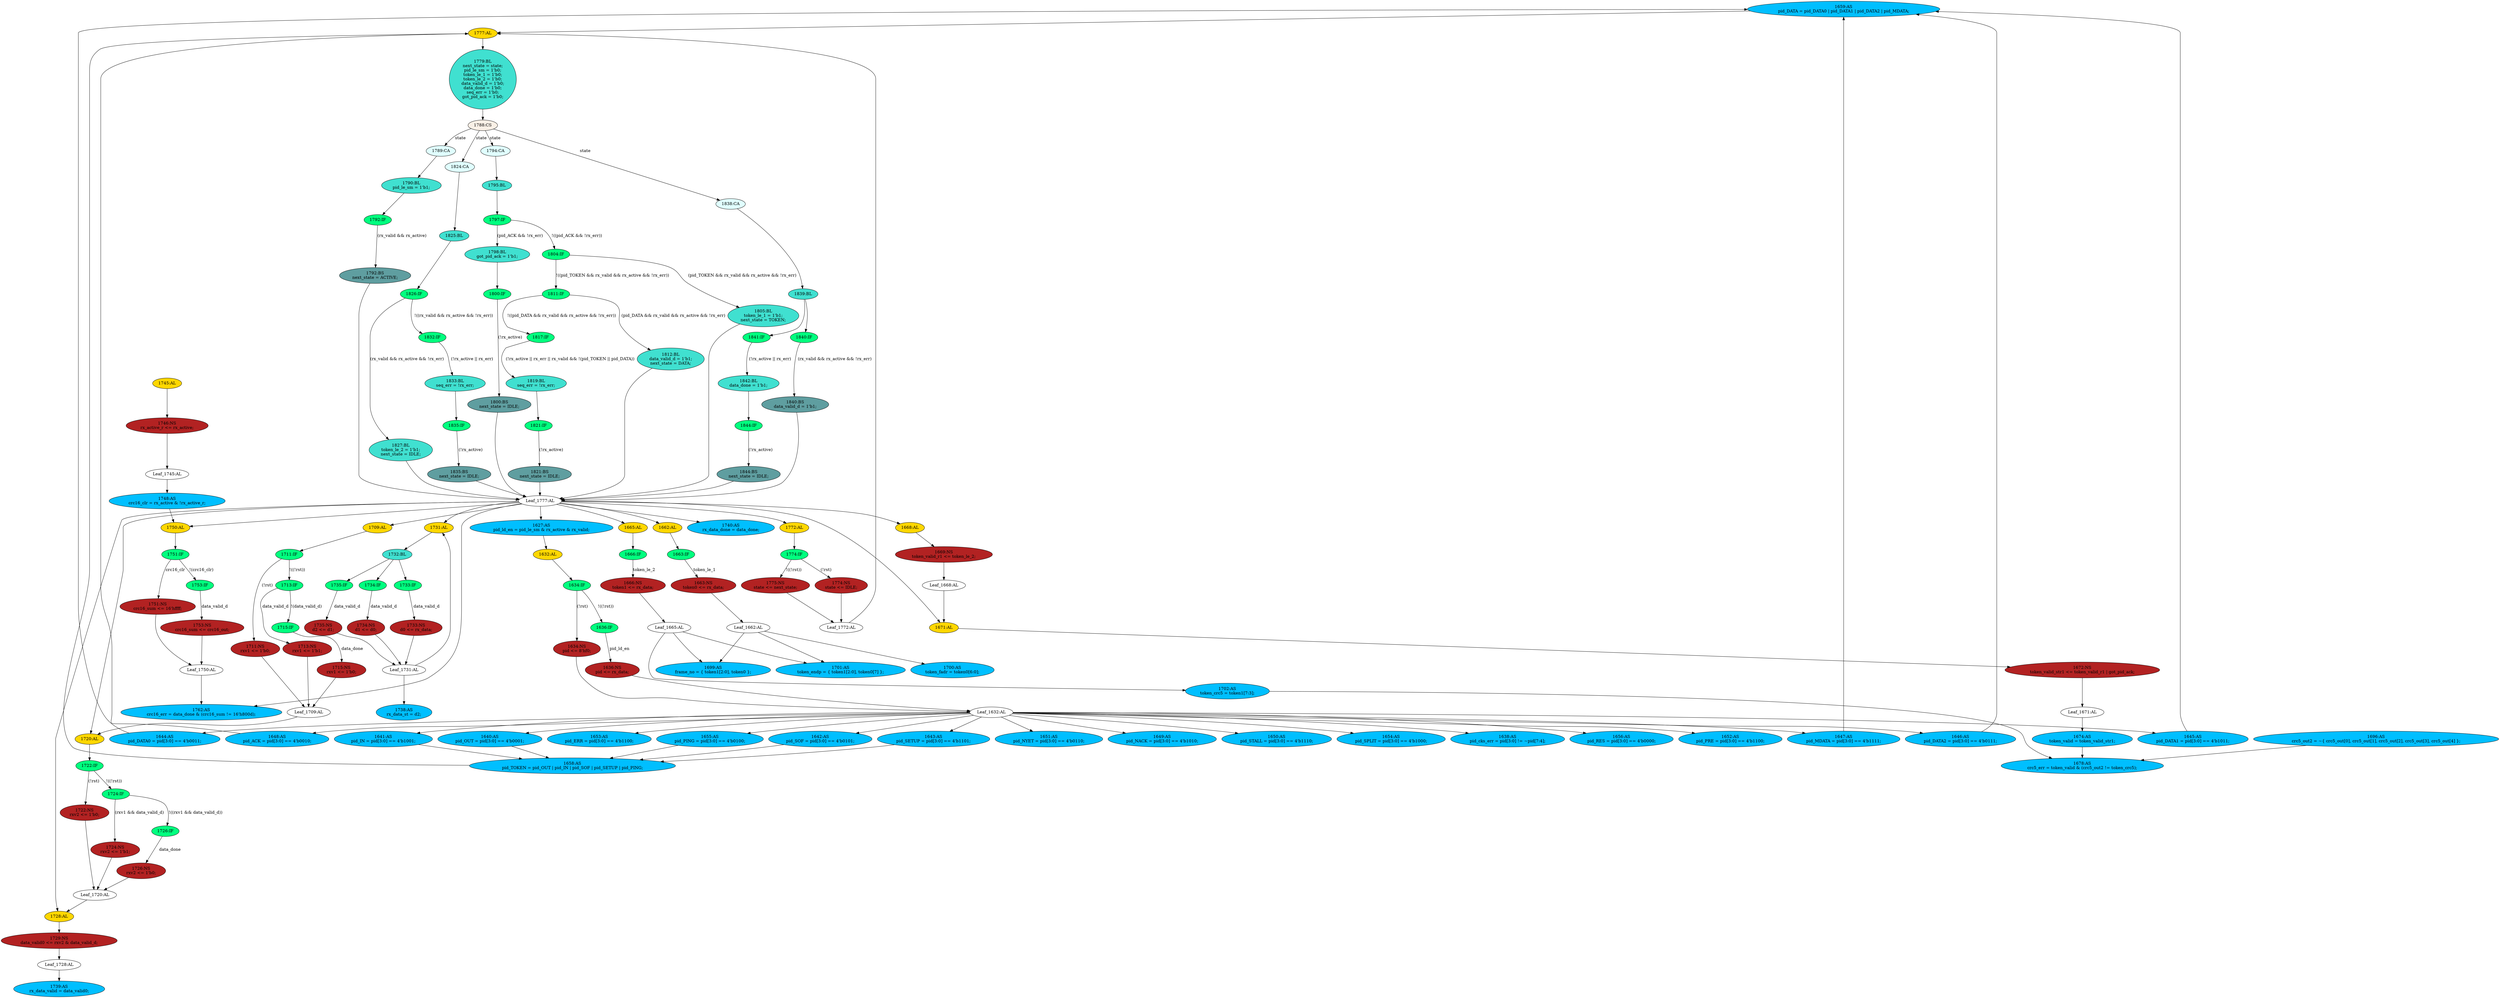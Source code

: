 strict digraph "compose( ,  )" {
	node [label="\N"];
	"1659:AS"	 [ast="<pyverilog.vparser.ast.Assign object at 0x7f1394cdf7d0>",
		def_var="['pid_DATA']",
		fillcolor=deepskyblue,
		label="1659:AS
pid_DATA = pid_DATA0 | pid_DATA1 | pid_DATA2 | pid_MDATA;",
		statements="[]",
		style=filled,
		typ=Assign,
		use_var="['pid_DATA0', 'pid_DATA1', 'pid_DATA2', 'pid_MDATA']"];
	"1777:AL"	 [ast="<pyverilog.vparser.ast.Always object at 0x7f1394a48e50>",
		clk_sens=False,
		fillcolor=gold,
		label="1777:AL",
		sens="['state', 'rx_valid', 'rx_active', 'rx_err', 'pid_ACK', 'pid_TOKEN', 'pid_DATA']",
		statements="[]",
		style=filled,
		typ=Always,
		use_var="['rx_err', 'rx_valid', 'state', 'rx_active', 'pid_TOKEN', 'pid_DATA', 'pid_ACK']"];
	"1659:AS" -> "1777:AL";
	"1751:NS"	 [ast="<pyverilog.vparser.ast.NonblockingSubstitution object at 0x7f1394a2c850>",
		fillcolor=firebrick,
		label="1751:NS
crc16_sum <= 16'hffff;",
		statements="[<pyverilog.vparser.ast.NonblockingSubstitution object at 0x7f1394a2c850>]",
		style=filled,
		typ=NonblockingSubstitution];
	"Leaf_1750:AL"	 [def_var="['crc16_sum']",
		label="Leaf_1750:AL"];
	"1751:NS" -> "Leaf_1750:AL"	 [cond="[]",
		lineno=None];
	"1665:AL"	 [ast="<pyverilog.vparser.ast.Always object at 0x7f1394cdfd50>",
		clk_sens=True,
		fillcolor=gold,
		label="1665:AL",
		sens="['clk']",
		statements="[]",
		style=filled,
		typ=Always,
		use_var="['token_le_2', 'rx_data']"];
	"1666:IF"	 [ast="<pyverilog.vparser.ast.IfStatement object at 0x7f1394cdfc90>",
		fillcolor=springgreen,
		label="1666:IF",
		statements="[]",
		style=filled,
		typ=IfStatement];
	"1665:AL" -> "1666:IF"	 [cond="[]",
		lineno=None];
	"Leaf_1731:AL"	 [def_var="['d2', 'd0', 'd1']",
		label="Leaf_1731:AL"];
	"1731:AL"	 [ast="<pyverilog.vparser.ast.Always object at 0x7f1394a47650>",
		clk_sens=True,
		fillcolor=gold,
		label="1731:AL",
		sens="['clk']",
		statements="[]",
		style=filled,
		typ=Always,
		use_var="['data_valid_d', 'rx_data', 'd0', 'd1']"];
	"Leaf_1731:AL" -> "1731:AL";
	"1738:AS"	 [ast="<pyverilog.vparser.ast.Assign object at 0x7f1394a47d90>",
		def_var="['rx_data_st']",
		fillcolor=deepskyblue,
		label="1738:AS
rx_data_st = d2;",
		statements="[]",
		style=filled,
		typ=Assign,
		use_var="['d2']"];
	"Leaf_1731:AL" -> "1738:AS";
	"1842:BL"	 [ast="<pyverilog.vparser.ast.Block object at 0x7f1394a3b810>",
		fillcolor=turquoise,
		label="1842:BL
data_done = 1'b1;",
		statements="[<pyverilog.vparser.ast.BlockingSubstitution object at 0x7f1394a3b790>]",
		style=filled,
		typ=Block];
	"1844:IF"	 [ast="<pyverilog.vparser.ast.IfStatement object at 0x7f1394a3b950>",
		fillcolor=springgreen,
		label="1844:IF",
		statements="[]",
		style=filled,
		typ=IfStatement];
	"1842:BL" -> "1844:IF"	 [cond="[]",
		lineno=None];
	"1715:IF"	 [ast="<pyverilog.vparser.ast.IfStatement object at 0x7f1394a40a50>",
		fillcolor=springgreen,
		label="1715:IF",
		statements="[]",
		style=filled,
		typ=IfStatement];
	"1715:NS"	 [ast="<pyverilog.vparser.ast.NonblockingSubstitution object at 0x7f1394a40b50>",
		fillcolor=firebrick,
		label="1715:NS
rxv1 <= 1'b0;",
		statements="[<pyverilog.vparser.ast.NonblockingSubstitution object at 0x7f1394a40b50>]",
		style=filled,
		typ=NonblockingSubstitution];
	"1715:IF" -> "1715:NS"	 [cond="['data_done']",
		label=data_done,
		lineno=1715];
	"1821:BS"	 [ast="<pyverilog.vparser.ast.BlockingSubstitution object at 0x7f1394a4f850>",
		fillcolor=cadetblue,
		label="1821:BS
next_state = IDLE;",
		statements="[<pyverilog.vparser.ast.BlockingSubstitution object at 0x7f1394a4f850>]",
		style=filled,
		typ=BlockingSubstitution];
	"Leaf_1777:AL"	 [def_var="['got_pid_ack', 'data_done', 'seq_err', 'data_valid_d', 'token_le_1', 'token_le_2', 'pid_le_sm', 'next_state']",
		label="Leaf_1777:AL"];
	"1821:BS" -> "Leaf_1777:AL"	 [cond="[]",
		lineno=None];
	"1762:AS"	 [ast="<pyverilog.vparser.ast.Assign object at 0x7f1394a48510>",
		def_var="['crc16_err']",
		fillcolor=deepskyblue,
		label="1762:AS
crc16_err = data_done & (crc16_sum != 16'h800d);",
		statements="[]",
		style=filled,
		typ=Assign,
		use_var="['data_done', 'crc16_sum']"];
	"Leaf_1750:AL" -> "1762:AS";
	"1709:AL"	 [ast="<pyverilog.vparser.ast.Always object at 0x7f1394a40450>",
		clk_sens=True,
		fillcolor=gold,
		label="1709:AL",
		sens="['clk']",
		statements="[]",
		style=filled,
		typ=Always,
		use_var="['rst', 'data_done', 'data_valid_d']"];
	"1711:IF"	 [ast="<pyverilog.vparser.ast.IfStatement object at 0x7f1394a40650>",
		fillcolor=springgreen,
		label="1711:IF",
		statements="[]",
		style=filled,
		typ=IfStatement];
	"1709:AL" -> "1711:IF"	 [cond="[]",
		lineno=None];
	"1713:NS"	 [ast="<pyverilog.vparser.ast.NonblockingSubstitution object at 0x7f1394a408d0>",
		fillcolor=firebrick,
		label="1713:NS
rxv1 <= 1'b1;",
		statements="[<pyverilog.vparser.ast.NonblockingSubstitution object at 0x7f1394a408d0>]",
		style=filled,
		typ=NonblockingSubstitution];
	"Leaf_1709:AL"	 [def_var="['rxv1']",
		label="Leaf_1709:AL"];
	"1713:NS" -> "Leaf_1709:AL"	 [cond="[]",
		lineno=None];
	"1798:BL"	 [ast="<pyverilog.vparser.ast.Block object at 0x7f1394a26290>",
		fillcolor=turquoise,
		label="1798:BL
got_pid_ack = 1'b1;",
		statements="[<pyverilog.vparser.ast.BlockingSubstitution object at 0x7f1394a26210>]",
		style=filled,
		typ=Block];
	"1800:IF"	 [ast="<pyverilog.vparser.ast.IfStatement object at 0x7f1394a263d0>",
		fillcolor=springgreen,
		label="1800:IF",
		statements="[]",
		style=filled,
		typ=IfStatement];
	"1798:BL" -> "1800:IF"	 [cond="[]",
		lineno=None];
	"1678:AS"	 [ast="<pyverilog.vparser.ast.Assign object at 0x7f1394cdb8d0>",
		def_var="['crc5_err']",
		fillcolor=deepskyblue,
		label="1678:AS
crc5_err = token_valid & (crc5_out2 != token_crc5);",
		statements="[]",
		style=filled,
		typ=Assign,
		use_var="['token_valid', 'crc5_out2', 'token_crc5']"];
	"Leaf_1665:AL"	 [def_var="['token1']",
		label="Leaf_1665:AL"];
	"1701:AS"	 [ast="<pyverilog.vparser.ast.Assign object at 0x7f1394a40090>",
		def_var="['token_endp']",
		fillcolor=deepskyblue,
		label="1701:AS
token_endp = { token1[2:0], token0[7] };",
		statements="[]",
		style=filled,
		typ=Assign,
		use_var="['token1', 'token0']"];
	"Leaf_1665:AL" -> "1701:AS";
	"1699:AS"	 [ast="<pyverilog.vparser.ast.Assign object at 0x7f1394a34b50>",
		def_var="['frame_no']",
		fillcolor=deepskyblue,
		label="1699:AS
frame_no = { token1[2:0], token0 };",
		statements="[]",
		style=filled,
		typ=Assign,
		use_var="['token1', 'token0']"];
	"Leaf_1665:AL" -> "1699:AS";
	"1702:AS"	 [ast="<pyverilog.vparser.ast.Assign object at 0x7f1394a40290>",
		def_var="['token_crc5']",
		fillcolor=deepskyblue,
		label="1702:AS
token_crc5 = token1[7:3];",
		statements="[]",
		style=filled,
		typ=Assign,
		use_var="['token1']"];
	"Leaf_1665:AL" -> "1702:AS";
	"1817:IF"	 [ast="<pyverilog.vparser.ast.IfStatement object at 0x7f1394a4f310>",
		fillcolor=springgreen,
		label="1817:IF",
		statements="[]",
		style=filled,
		typ=IfStatement];
	"1819:BL"	 [ast="<pyverilog.vparser.ast.Block object at 0x7f1394a4f650>",
		fillcolor=turquoise,
		label="1819:BL
seq_err = !rx_err;",
		statements="[<pyverilog.vparser.ast.BlockingSubstitution object at 0x7f1394a4f5d0>]",
		style=filled,
		typ=Block];
	"1817:IF" -> "1819:BL"	 [cond="['rx_active', 'rx_err', 'rx_valid', 'pid_TOKEN', 'pid_DATA']",
		label="(!rx_active || rx_err || rx_valid && !(pid_TOKEN || pid_DATA))",
		lineno=1817];
	"1644:AS"	 [ast="<pyverilog.vparser.ast.Assign object at 0x7f1394ccd450>",
		def_var="['pid_DATA0']",
		fillcolor=deepskyblue,
		label="1644:AS
pid_DATA0 = pid[3:0] == 4'b0011;",
		statements="[]",
		style=filled,
		typ=Assign,
		use_var="['pid']"];
	"1644:AS" -> "1659:AS";
	"1775:NS"	 [ast="<pyverilog.vparser.ast.NonblockingSubstitution object at 0x7f1394a489d0>",
		fillcolor=firebrick,
		label="1775:NS
state <= next_state;",
		statements="[<pyverilog.vparser.ast.NonblockingSubstitution object at 0x7f1394a489d0>]",
		style=filled,
		typ=NonblockingSubstitution];
	"Leaf_1772:AL"	 [def_var="['state']",
		label="Leaf_1772:AL"];
	"1775:NS" -> "Leaf_1772:AL"	 [cond="[]",
		lineno=None];
	"1751:IF"	 [ast="<pyverilog.vparser.ast.IfStatement object at 0x7f1394a2c890>",
		fillcolor=springgreen,
		label="1751:IF",
		statements="[]",
		style=filled,
		typ=IfStatement];
	"1751:IF" -> "1751:NS"	 [cond="['crc16_clr']",
		label=crc16_clr,
		lineno=1751];
	"1753:IF"	 [ast="<pyverilog.vparser.ast.IfStatement object at 0x7f1394a2ca10>",
		fillcolor=springgreen,
		label="1753:IF",
		statements="[]",
		style=filled,
		typ=IfStatement];
	"1751:IF" -> "1753:IF"	 [cond="['crc16_clr']",
		label="!(crc16_clr)",
		lineno=1751];
	"1788:CS"	 [ast="<pyverilog.vparser.ast.CaseStatement object at 0x7f1394a26350>",
		fillcolor=linen,
		label="1788:CS",
		statements="[]",
		style=filled,
		typ=CaseStatement];
	"1789:CA"	 [ast="<pyverilog.vparser.ast.Case object at 0x7f1394a289d0>",
		fillcolor=lightcyan,
		label="1789:CA",
		statements="[]",
		style=filled,
		typ=Case];
	"1788:CS" -> "1789:CA"	 [cond="['state']",
		label=state,
		lineno=1788];
	"1824:CA"	 [ast="<pyverilog.vparser.ast.Case object at 0x7f1394a26250>",
		fillcolor=lightcyan,
		label="1824:CA",
		statements="[]",
		style=filled,
		typ=Case];
	"1788:CS" -> "1824:CA"	 [cond="['state']",
		label=state,
		lineno=1788];
	"1838:CA"	 [ast="<pyverilog.vparser.ast.Case object at 0x7f1394a4fb90>",
		fillcolor=lightcyan,
		label="1838:CA",
		statements="[]",
		style=filled,
		typ=Case];
	"1788:CS" -> "1838:CA"	 [cond="['state']",
		label=state,
		lineno=1788];
	"1794:CA"	 [ast="<pyverilog.vparser.ast.Case object at 0x7f1394a28e50>",
		fillcolor=lightcyan,
		label="1794:CA",
		statements="[]",
		style=filled,
		typ=Case];
	"1788:CS" -> "1794:CA"	 [cond="['state']",
		label=state,
		lineno=1788];
	"1745:AL"	 [ast="<pyverilog.vparser.ast.Always object at 0x7f1394a2c090>",
		clk_sens=True,
		fillcolor=gold,
		label="1745:AL",
		sens="['clk']",
		statements="[]",
		style=filled,
		typ=Always,
		use_var="['rx_active']"];
	"1746:NS"	 [ast="<pyverilog.vparser.ast.NonblockingSubstitution object at 0x7f1394a2c2d0>",
		fillcolor=firebrick,
		label="1746:NS
rx_active_r <= rx_active;",
		statements="[<pyverilog.vparser.ast.NonblockingSubstitution object at 0x7f1394a2c2d0>]",
		style=filled,
		typ=NonblockingSubstitution];
	"1745:AL" -> "1746:NS"	 [cond="[]",
		lineno=None];
	"1833:BL"	 [ast="<pyverilog.vparser.ast.Block object at 0x7f1394a4ff50>",
		fillcolor=turquoise,
		label="1833:BL
seq_err = !rx_err;",
		statements="[<pyverilog.vparser.ast.BlockingSubstitution object at 0x7f1394a4fed0>]",
		style=filled,
		typ=Block];
	"1835:IF"	 [ast="<pyverilog.vparser.ast.IfStatement object at 0x7f1394a3b090>",
		fillcolor=springgreen,
		label="1835:IF",
		statements="[]",
		style=filled,
		typ=IfStatement];
	"1833:BL" -> "1835:IF"	 [cond="[]",
		lineno=None];
	"1840:IF"	 [ast="<pyverilog.vparser.ast.IfStatement object at 0x7f1394a3b390>",
		fillcolor=springgreen,
		label="1840:IF",
		statements="[]",
		style=filled,
		typ=IfStatement];
	"1840:BS"	 [ast="<pyverilog.vparser.ast.BlockingSubstitution object at 0x7f1394a3b490>",
		fillcolor=cadetblue,
		label="1840:BS
data_valid_d = 1'b1;",
		statements="[<pyverilog.vparser.ast.BlockingSubstitution object at 0x7f1394a3b490>]",
		style=filled,
		typ=BlockingSubstitution];
	"1840:IF" -> "1840:BS"	 [cond="['rx_valid', 'rx_active', 'rx_err']",
		label="(rx_valid && rx_active && !rx_err)",
		lineno=1840];
	"1779:BL"	 [ast="<pyverilog.vparser.ast.Block object at 0x7f1394a28890>",
		fillcolor=turquoise,
		label="1779:BL
next_state = state;
pid_le_sm = 1'b0;
token_le_1 = 1'b0;
token_le_2 = 1'b0;
data_valid_d = 1'b0;
data_done = 1'b0;
seq_err = \
1'b0;
got_pid_ack = 1'b0;",
		statements="[<pyverilog.vparser.ast.BlockingSubstitution object at 0x7f1394a48ed0>, <pyverilog.vparser.ast.BlockingSubstitution object at 0x7f1394a28050>, <\
pyverilog.vparser.ast.BlockingSubstitution object at 0x7f1394a28190>, <pyverilog.vparser.ast.BlockingSubstitution object at 0x7f1394a282d0>, <\
pyverilog.vparser.ast.BlockingSubstitution object at 0x7f1394a28450>, <pyverilog.vparser.ast.BlockingSubstitution object at 0x7f1394a28590>, <\
pyverilog.vparser.ast.BlockingSubstitution object at 0x7f1394a286d0>, <pyverilog.vparser.ast.BlockingSubstitution object at 0x7f1394a28810>]",
		style=filled,
		typ=Block];
	"1779:BL" -> "1788:CS"	 [cond="[]",
		lineno=None];
	"1669:NS"	 [ast="<pyverilog.vparser.ast.NonblockingSubstitution object at 0x7f1394cdb150>",
		fillcolor=firebrick,
		label="1669:NS
token_valid_r1 <= token_le_2;",
		statements="[<pyverilog.vparser.ast.NonblockingSubstitution object at 0x7f1394cdb150>]",
		style=filled,
		typ=NonblockingSubstitution];
	"Leaf_1668:AL"	 [def_var="['token_valid_r1']",
		label="Leaf_1668:AL"];
	"1669:NS" -> "Leaf_1668:AL"	 [cond="[]",
		lineno=None];
	"1797:IF"	 [ast="<pyverilog.vparser.ast.IfStatement object at 0x7f1394a26490>",
		fillcolor=springgreen,
		label="1797:IF",
		statements="[]",
		style=filled,
		typ=IfStatement];
	"1797:IF" -> "1798:BL"	 [cond="['pid_ACK', 'rx_err']",
		label="(pid_ACK && !rx_err)",
		lineno=1797];
	"1804:IF"	 [ast="<pyverilog.vparser.ast.IfStatement object at 0x7f1394a26ad0>",
		fillcolor=springgreen,
		label="1804:IF",
		statements="[]",
		style=filled,
		typ=IfStatement];
	"1797:IF" -> "1804:IF"	 [cond="['pid_ACK', 'rx_err']",
		label="!((pid_ACK && !rx_err))",
		lineno=1797];
	"1825:BL"	 [ast="<pyverilog.vparser.ast.Block object at 0x7f1394a26750>",
		fillcolor=turquoise,
		label="1825:BL",
		statements="[]",
		style=filled,
		typ=Block];
	"1826:IF"	 [ast="<pyverilog.vparser.ast.IfStatement object at 0x7f1394a4fad0>",
		fillcolor=springgreen,
		label="1826:IF",
		statements="[]",
		style=filled,
		typ=IfStatement];
	"1825:BL" -> "1826:IF"	 [cond="[]",
		lineno=None];
	"1634:IF"	 [ast="<pyverilog.vparser.ast.IfStatement object at 0x7f1394cc52d0>",
		fillcolor=springgreen,
		label="1634:IF",
		statements="[]",
		style=filled,
		typ=IfStatement];
	"1634:NS"	 [ast="<pyverilog.vparser.ast.NonblockingSubstitution object at 0x7f1394cc5290>",
		fillcolor=firebrick,
		label="1634:NS
pid <= 8'hf0;",
		statements="[<pyverilog.vparser.ast.NonblockingSubstitution object at 0x7f1394cc5290>]",
		style=filled,
		typ=NonblockingSubstitution];
	"1634:IF" -> "1634:NS"	 [cond="['rst']",
		label="(!rst)",
		lineno=1634];
	"1636:IF"	 [ast="<pyverilog.vparser.ast.IfStatement object at 0x7f1394cc5410>",
		fillcolor=springgreen,
		label="1636:IF",
		statements="[]",
		style=filled,
		typ=IfStatement];
	"1634:IF" -> "1636:IF"	 [cond="['rst']",
		label="!((!rst))",
		lineno=1634];
	"1674:AS"	 [ast="<pyverilog.vparser.ast.Assign object at 0x7f1394cdb690>",
		def_var="['token_valid']",
		fillcolor=deepskyblue,
		label="1674:AS
token_valid = token_valid_str1;",
		statements="[]",
		style=filled,
		typ=Assign,
		use_var="['token_valid_str1']"];
	"1674:AS" -> "1678:AS";
	"Leaf_1728:AL"	 [def_var="['data_valid0']",
		label="Leaf_1728:AL"];
	"1739:AS"	 [ast="<pyverilog.vparser.ast.Assign object at 0x7f1394a47f10>",
		def_var="['rx_data_valid']",
		fillcolor=deepskyblue,
		label="1739:AS
rx_data_valid = data_valid0;",
		statements="[]",
		style=filled,
		typ=Assign,
		use_var="['data_valid0']"];
	"Leaf_1728:AL" -> "1739:AS";
	"1734:IF"	 [ast="<pyverilog.vparser.ast.IfStatement object at 0x7f1394a47990>",
		fillcolor=springgreen,
		label="1734:IF",
		statements="[]",
		style=filled,
		typ=IfStatement];
	"1734:NS"	 [ast="<pyverilog.vparser.ast.NonblockingSubstitution object at 0x7f1394a47a90>",
		fillcolor=firebrick,
		label="1734:NS
d1 <= d0;",
		statements="[<pyverilog.vparser.ast.NonblockingSubstitution object at 0x7f1394a47a90>]",
		style=filled,
		typ=NonblockingSubstitution];
	"1734:IF" -> "1734:NS"	 [cond="['data_valid_d']",
		label=data_valid_d,
		lineno=1734];
	"1832:IF"	 [ast="<pyverilog.vparser.ast.IfStatement object at 0x7f1394a4fd50>",
		fillcolor=springgreen,
		label="1832:IF",
		statements="[]",
		style=filled,
		typ=IfStatement];
	"1832:IF" -> "1833:BL"	 [cond="['rx_active', 'rx_err']",
		label="(!rx_active || rx_err)",
		lineno=1832];
	"1654:AS"	 [ast="<pyverilog.vparser.ast.Assign object at 0x7f1394ccad90>",
		def_var="['pid_SPLIT']",
		fillcolor=deepskyblue,
		label="1654:AS
pid_SPLIT = pid[3:0] == 4'b1000;",
		statements="[]",
		style=filled,
		typ=Assign,
		use_var="['pid']"];
	"1720:AL"	 [ast="<pyverilog.vparser.ast.Always object at 0x7f1394a409d0>",
		clk_sens=True,
		fillcolor=gold,
		label="1720:AL",
		sens="['clk']",
		statements="[]",
		style=filled,
		typ=Always,
		use_var="['rst', 'rxv1', 'data_valid_d', 'data_done']"];
	"1722:IF"	 [ast="<pyverilog.vparser.ast.IfStatement object at 0x7f1394a40d50>",
		fillcolor=springgreen,
		label="1722:IF",
		statements="[]",
		style=filled,
		typ=IfStatement];
	"1720:AL" -> "1722:IF"	 [cond="[]",
		lineno=None];
	"1666:NS"	 [ast="<pyverilog.vparser.ast.NonblockingSubstitution object at 0x7f1394cdfed0>",
		fillcolor=firebrick,
		label="1666:NS
token1 <= rx_data;",
		statements="[<pyverilog.vparser.ast.NonblockingSubstitution object at 0x7f1394cdfed0>]",
		style=filled,
		typ=NonblockingSubstitution];
	"1666:NS" -> "Leaf_1665:AL"	 [cond="[]",
		lineno=None];
	"1668:AL"	 [ast="<pyverilog.vparser.ast.Always object at 0x7f1394cdfe10>",
		clk_sens=True,
		fillcolor=gold,
		label="1668:AL",
		sens="['clk']",
		statements="[]",
		style=filled,
		typ=Always,
		use_var="['token_le_2']"];
	"1668:AL" -> "1669:NS"	 [cond="[]",
		lineno=None];
	"1655:AS"	 [ast="<pyverilog.vparser.ast.Assign object at 0x7f1394cdf050>",
		def_var="['pid_PING']",
		fillcolor=deepskyblue,
		label="1655:AS
pid_PING = pid[3:0] == 4'b0100;",
		statements="[]",
		style=filled,
		typ=Assign,
		use_var="['pid']"];
	"1658:AS"	 [ast="<pyverilog.vparser.ast.Assign object at 0x7f1394cdf490>",
		def_var="['pid_TOKEN']",
		fillcolor=deepskyblue,
		label="1658:AS
pid_TOKEN = pid_OUT | pid_IN | pid_SOF | pid_SETUP | pid_PING;",
		statements="[]",
		style=filled,
		typ=Assign,
		use_var="['pid_OUT', 'pid_IN', 'pid_SOF', 'pid_SETUP', 'pid_PING']"];
	"1655:AS" -> "1658:AS";
	"1844:BS"	 [ast="<pyverilog.vparser.ast.BlockingSubstitution object at 0x7f1394a3ba50>",
		fillcolor=cadetblue,
		label="1844:BS
next_state = IDLE;",
		statements="[<pyverilog.vparser.ast.BlockingSubstitution object at 0x7f1394a3ba50>]",
		style=filled,
		typ=BlockingSubstitution];
	"1844:IF" -> "1844:BS"	 [cond="['rx_active']",
		label="(!rx_active)",
		lineno=1844];
	"Leaf_1632:AL"	 [def_var="['pid']",
		label="Leaf_1632:AL"];
	"1634:NS" -> "Leaf_1632:AL"	 [cond="[]",
		lineno=None];
	"1827:BL"	 [ast="<pyverilog.vparser.ast.Block object at 0x7f1394a4f9d0>",
		fillcolor=turquoise,
		label="1827:BL
token_le_2 = 1'b1;
next_state = IDLE;",
		statements="[<pyverilog.vparser.ast.BlockingSubstitution object at 0x7f1394a4f990>, <pyverilog.vparser.ast.BlockingSubstitution object at 0x7f1394a4fb10>]",
		style=filled,
		typ=Block];
	"1827:BL" -> "Leaf_1777:AL"	 [cond="[]",
		lineno=None];
	"1711:NS"	 [ast="<pyverilog.vparser.ast.NonblockingSubstitution object at 0x7f1394a40610>",
		fillcolor=firebrick,
		label="1711:NS
rxv1 <= 1'b0;",
		statements="[<pyverilog.vparser.ast.NonblockingSubstitution object at 0x7f1394a40610>]",
		style=filled,
		typ=NonblockingSubstitution];
	"1711:NS" -> "Leaf_1709:AL"	 [cond="[]",
		lineno=None];
	"1722:NS"	 [ast="<pyverilog.vparser.ast.NonblockingSubstitution object at 0x7f1394a40d10>",
		fillcolor=firebrick,
		label="1722:NS
rxv2 <= 1'b0;",
		statements="[<pyverilog.vparser.ast.NonblockingSubstitution object at 0x7f1394a40d10>]",
		style=filled,
		typ=NonblockingSubstitution];
	"Leaf_1720:AL"	 [def_var="['rxv2']",
		label="Leaf_1720:AL"];
	"1722:NS" -> "Leaf_1720:AL"	 [cond="[]",
		lineno=None];
	"1724:NS"	 [ast="<pyverilog.vparser.ast.NonblockingSubstitution object at 0x7f1394a47090>",
		fillcolor=firebrick,
		label="1724:NS
rxv2 <= 1'b1;",
		statements="[<pyverilog.vparser.ast.NonblockingSubstitution object at 0x7f1394a47090>]",
		style=filled,
		typ=NonblockingSubstitution];
	"1724:NS" -> "Leaf_1720:AL"	 [cond="[]",
		lineno=None];
	"1726:IF"	 [ast="<pyverilog.vparser.ast.IfStatement object at 0x7f1394a47210>",
		fillcolor=springgreen,
		label="1726:IF",
		statements="[]",
		style=filled,
		typ=IfStatement];
	"1726:NS"	 [ast="<pyverilog.vparser.ast.NonblockingSubstitution object at 0x7f1394a47310>",
		fillcolor=firebrick,
		label="1726:NS
rxv2 <= 1'b0;",
		statements="[<pyverilog.vparser.ast.NonblockingSubstitution object at 0x7f1394a47310>]",
		style=filled,
		typ=NonblockingSubstitution];
	"1726:IF" -> "1726:NS"	 [cond="['data_done']",
		label=data_done,
		lineno=1726];
	"1648:AS"	 [ast="<pyverilog.vparser.ast.Assign object at 0x7f1394ccde50>",
		def_var="['pid_ACK']",
		fillcolor=deepskyblue,
		label="1648:AS
pid_ACK = pid[3:0] == 4'b0010;",
		statements="[]",
		style=filled,
		typ=Assign,
		use_var="['pid']"];
	"1648:AS" -> "1777:AL";
	"Leaf_1671:AL"	 [def_var="['token_valid_str1']",
		label="Leaf_1671:AL"];
	"Leaf_1671:AL" -> "1674:AS";
	"1645:AS"	 [ast="<pyverilog.vparser.ast.Assign object at 0x7f1394ccd6d0>",
		def_var="['pid_DATA1']",
		fillcolor=deepskyblue,
		label="1645:AS
pid_DATA1 = pid[3:0] == 4'b1011;",
		statements="[]",
		style=filled,
		typ=Assign,
		use_var="['pid']"];
	"1645:AS" -> "1659:AS";
	"1805:BL"	 [ast="<pyverilog.vparser.ast.Block object at 0x7f1394a26890>",
		fillcolor=turquoise,
		label="1805:BL
token_le_1 = 1'b1;
next_state = TOKEN;",
		statements="[<pyverilog.vparser.ast.BlockingSubstitution object at 0x7f1394a268d0>, <pyverilog.vparser.ast.BlockingSubstitution object at 0x7f1394a26a10>]",
		style=filled,
		typ=Block];
	"1805:BL" -> "Leaf_1777:AL"	 [cond="[]",
		lineno=None];
	"1651:AS"	 [ast="<pyverilog.vparser.ast.Assign object at 0x7f1394cca610>",
		def_var="['pid_NYET']",
		fillcolor=deepskyblue,
		label="1651:AS
pid_NYET = pid[3:0] == 4'b0110;",
		statements="[]",
		style=filled,
		typ=Assign,
		use_var="['pid']"];
	"Leaf_1662:AL"	 [def_var="['token0']",
		label="Leaf_1662:AL"];
	"Leaf_1662:AL" -> "1701:AS";
	"Leaf_1662:AL" -> "1699:AS";
	"1700:AS"	 [ast="<pyverilog.vparser.ast.Assign object at 0x7f1394a34d50>",
		def_var="['token_fadr']",
		fillcolor=deepskyblue,
		label="1700:AS
token_fadr = token0[6:0];",
		statements="[]",
		style=filled,
		typ=Assign,
		use_var="['token0']"];
	"Leaf_1662:AL" -> "1700:AS";
	"1711:IF" -> "1711:NS"	 [cond="['rst']",
		label="(!rst)",
		lineno=1711];
	"1713:IF"	 [ast="<pyverilog.vparser.ast.IfStatement object at 0x7f1394a40910>",
		fillcolor=springgreen,
		label="1713:IF",
		statements="[]",
		style=filled,
		typ=IfStatement];
	"1711:IF" -> "1713:IF"	 [cond="['rst']",
		label="!((!rst))",
		lineno=1711];
	"1734:NS" -> "Leaf_1731:AL"	 [cond="[]",
		lineno=None];
	"1642:AS"	 [ast="<pyverilog.vparser.ast.Assign object at 0x7f1394cc5f10>",
		def_var="['pid_SOF']",
		fillcolor=deepskyblue,
		label="1642:AS
pid_SOF = pid[3:0] == 4'b0101;",
		statements="[]",
		style=filled,
		typ=Assign,
		use_var="['pid']"];
	"1642:AS" -> "1658:AS";
	"1724:IF"	 [ast="<pyverilog.vparser.ast.IfStatement object at 0x7f1394a470d0>",
		fillcolor=springgreen,
		label="1724:IF",
		statements="[]",
		style=filled,
		typ=IfStatement];
	"1724:IF" -> "1724:NS"	 [cond="['rxv1', 'data_valid_d']",
		label="(rxv1 && data_valid_d)",
		lineno=1724];
	"1724:IF" -> "1726:IF"	 [cond="['rxv1', 'data_valid_d']",
		label="!((rxv1 && data_valid_d))",
		lineno=1724];
	"1732:BL"	 [ast="<pyverilog.vparser.ast.Block object at 0x7f1394a47b10>",
		fillcolor=turquoise,
		label="1732:BL",
		statements="[]",
		style=filled,
		typ=Block];
	"1732:BL" -> "1734:IF"	 [cond="[]",
		lineno=None];
	"1733:IF"	 [ast="<pyverilog.vparser.ast.IfStatement object at 0x7f1394a47590>",
		fillcolor=springgreen,
		label="1733:IF",
		statements="[]",
		style=filled,
		typ=IfStatement];
	"1732:BL" -> "1733:IF"	 [cond="[]",
		lineno=None];
	"1735:IF"	 [ast="<pyverilog.vparser.ast.IfStatement object at 0x7f1394a47b90>",
		fillcolor=springgreen,
		label="1735:IF",
		statements="[]",
		style=filled,
		typ=IfStatement];
	"1732:BL" -> "1735:IF"	 [cond="[]",
		lineno=None];
	"1632:AL"	 [ast="<pyverilog.vparser.ast.Always object at 0x7f1394cc50d0>",
		clk_sens=True,
		fillcolor=gold,
		label="1632:AL",
		sens="['clk']",
		statements="[]",
		style=filled,
		typ=Always,
		use_var="['rst', 'rx_data', 'pid_ld_en']"];
	"1632:AL" -> "1634:IF"	 [cond="[]",
		lineno=None];
	"1649:AS"	 [ast="<pyverilog.vparser.ast.Assign object at 0x7f1394cca110>",
		def_var="['pid_NACK']",
		fillcolor=deepskyblue,
		label="1649:AS
pid_NACK = pid[3:0] == 4'b1010;",
		statements="[]",
		style=filled,
		typ=Assign,
		use_var="['pid']"];
	"1826:IF" -> "1832:IF"	 [cond="['rx_valid', 'rx_active', 'rx_err']",
		label="!((rx_valid && rx_active && !rx_err))",
		lineno=1826];
	"1826:IF" -> "1827:BL"	 [cond="['rx_valid', 'rx_active', 'rx_err']",
		label="(rx_valid && rx_active && !rx_err)",
		lineno=1826];
	"1726:NS" -> "Leaf_1720:AL"	 [cond="[]",
		lineno=None];
	"1790:BL"	 [ast="<pyverilog.vparser.ast.Block object at 0x7f1394a28b90>",
		fillcolor=turquoise,
		label="1790:BL
pid_le_sm = 1'b1;",
		statements="[<pyverilog.vparser.ast.BlockingSubstitution object at 0x7f1394a28b10>]",
		style=filled,
		typ=Block];
	"1789:CA" -> "1790:BL"	 [cond="[]",
		lineno=None];
	"1650:AS"	 [ast="<pyverilog.vparser.ast.Assign object at 0x7f1394cca390>",
		def_var="['pid_STALL']",
		fillcolor=deepskyblue,
		label="1650:AS
pid_STALL = pid[3:0] == 4'b1110;",
		statements="[]",
		style=filled,
		typ=Assign,
		use_var="['pid']"];
	"1824:CA" -> "1825:BL"	 [cond="[]",
		lineno=None];
	"1662:AL"	 [ast="<pyverilog.vparser.ast.Always object at 0x7f1394cdfa50>",
		clk_sens=True,
		fillcolor=gold,
		label="1662:AL",
		sens="['clk']",
		statements="[]",
		style=filled,
		typ=Always,
		use_var="['token_le_1', 'rx_data']"];
	"1663:IF"	 [ast="<pyverilog.vparser.ast.IfStatement object at 0x7f1394cdf9d0>",
		fillcolor=springgreen,
		label="1663:IF",
		statements="[]",
		style=filled,
		typ=IfStatement];
	"1662:AL" -> "1663:IF"	 [cond="[]",
		lineno=None];
	"1840:BS" -> "Leaf_1777:AL"	 [cond="[]",
		lineno=None];
	"1774:IF"	 [ast="<pyverilog.vparser.ast.IfStatement object at 0x7f1394a48890>",
		fillcolor=springgreen,
		label="1774:IF",
		statements="[]",
		style=filled,
		typ=IfStatement];
	"1774:IF" -> "1775:NS"	 [cond="['rst']",
		label="!((!rst))",
		lineno=1774];
	"1774:NS"	 [ast="<pyverilog.vparser.ast.NonblockingSubstitution object at 0x7f1394a48850>",
		fillcolor=firebrick,
		label="1774:NS
state <= IDLE;",
		statements="[<pyverilog.vparser.ast.NonblockingSubstitution object at 0x7f1394a48850>]",
		style=filled,
		typ=NonblockingSubstitution];
	"1774:IF" -> "1774:NS"	 [cond="['rst']",
		label="(!rst)",
		lineno=1774];
	"1800:BS"	 [ast="<pyverilog.vparser.ast.BlockingSubstitution object at 0x7f1394a264d0>",
		fillcolor=cadetblue,
		label="1800:BS
next_state = IDLE;",
		statements="[<pyverilog.vparser.ast.BlockingSubstitution object at 0x7f1394a264d0>]",
		style=filled,
		typ=BlockingSubstitution];
	"1800:BS" -> "Leaf_1777:AL"	 [cond="[]",
		lineno=None];
	"1792:BS"	 [ast="<pyverilog.vparser.ast.BlockingSubstitution object at 0x7f1394a28e10>",
		fillcolor=cadetblue,
		label="1792:BS
next_state = ACTIVE;",
		statements="[<pyverilog.vparser.ast.BlockingSubstitution object at 0x7f1394a28e10>]",
		style=filled,
		typ=BlockingSubstitution];
	"1792:BS" -> "Leaf_1777:AL"	 [cond="[]",
		lineno=None];
	"1722:IF" -> "1722:NS"	 [cond="['rst']",
		label="(!rst)",
		lineno=1722];
	"1722:IF" -> "1724:IF"	 [cond="['rst']",
		label="!((!rst))",
		lineno=1722];
	"1804:IF" -> "1805:BL"	 [cond="['pid_TOKEN', 'rx_valid', 'rx_active', 'rx_err']",
		label="(pid_TOKEN && rx_valid && rx_active && !rx_err)",
		lineno=1804];
	"1811:IF"	 [ast="<pyverilog.vparser.ast.IfStatement object at 0x7f1394a26fd0>",
		fillcolor=springgreen,
		label="1811:IF",
		statements="[]",
		style=filled,
		typ=IfStatement];
	"1804:IF" -> "1811:IF"	 [cond="['pid_TOKEN', 'rx_valid', 'rx_active', 'rx_err']",
		label="!((pid_TOKEN && rx_valid && rx_active && !rx_err))",
		lineno=1804];
	"1729:NS"	 [ast="<pyverilog.vparser.ast.NonblockingSubstitution object at 0x7f1394a47450>",
		fillcolor=firebrick,
		label="1729:NS
data_valid0 <= rxv2 & data_valid_d;",
		statements="[<pyverilog.vparser.ast.NonblockingSubstitution object at 0x7f1394a47450>]",
		style=filled,
		typ=NonblockingSubstitution];
	"1729:NS" -> "Leaf_1728:AL"	 [cond="[]",
		lineno=None];
	"Leaf_1777:AL" -> "1665:AL";
	"Leaf_1777:AL" -> "1709:AL";
	"Leaf_1777:AL" -> "1720:AL";
	"Leaf_1777:AL" -> "1668:AL";
	"Leaf_1777:AL" -> "1662:AL";
	"Leaf_1777:AL" -> "1731:AL";
	"1671:AL"	 [ast="<pyverilog.vparser.ast.Always object at 0x7f1394cdb1d0>",
		clk_sens=True,
		fillcolor=gold,
		label="1671:AL",
		sens="['clk']",
		statements="[]",
		style=filled,
		typ=Always,
		use_var="['got_pid_ack', 'token_valid_r1']"];
	"Leaf_1777:AL" -> "1671:AL";
	"1740:AS"	 [ast="<pyverilog.vparser.ast.Assign object at 0x7f1394a2c0d0>",
		def_var="['rx_data_done']",
		fillcolor=deepskyblue,
		label="1740:AS
rx_data_done = data_done;",
		statements="[]",
		style=filled,
		typ=Assign,
		use_var="['data_done']"];
	"Leaf_1777:AL" -> "1740:AS";
	"1728:AL"	 [ast="<pyverilog.vparser.ast.Always object at 0x7f1394a40c50>",
		clk_sens=True,
		fillcolor=gold,
		label="1728:AL",
		sens="['clk']",
		statements="[]",
		style=filled,
		typ=Always,
		use_var="['rxv2', 'data_valid_d']"];
	"Leaf_1777:AL" -> "1728:AL";
	"1627:AS"	 [ast="<pyverilog.vparser.ast.Assign object at 0x7f13949dee90>",
		def_var="['pid_ld_en']",
		fillcolor=deepskyblue,
		label="1627:AS
pid_ld_en = pid_le_sm & rx_active & rx_valid;",
		statements="[]",
		style=filled,
		typ=Assign,
		use_var="['pid_le_sm', 'rx_active', 'rx_valid']"];
	"Leaf_1777:AL" -> "1627:AS";
	"1772:AL"	 [ast="<pyverilog.vparser.ast.Always object at 0x7f1394a48690>",
		clk_sens=True,
		fillcolor=gold,
		label="1772:AL",
		sens="['clk']",
		statements="[]",
		style=filled,
		typ=Always,
		use_var="['rst', 'next_state']"];
	"Leaf_1777:AL" -> "1772:AL";
	"1750:AL"	 [ast="<pyverilog.vparser.ast.Always object at 0x7f1394a2c6d0>",
		clk_sens=True,
		fillcolor=gold,
		label="1750:AL",
		sens="['clk']",
		statements="[]",
		style=filled,
		typ=Always,
		use_var="['data_valid_d', 'crc16_out', 'crc16_clr']"];
	"Leaf_1777:AL" -> "1750:AL";
	"Leaf_1777:AL" -> "1762:AS";
	"1731:AL" -> "1732:BL"	 [cond="[]",
		lineno=None];
	"1663:NS"	 [ast="<pyverilog.vparser.ast.NonblockingSubstitution object at 0x7f1394cdfbd0>",
		fillcolor=firebrick,
		label="1663:NS
token0 <= rx_data;",
		statements="[<pyverilog.vparser.ast.NonblockingSubstitution object at 0x7f1394cdfbd0>]",
		style=filled,
		typ=NonblockingSubstitution];
	"1663:NS" -> "Leaf_1662:AL"	 [cond="[]",
		lineno=None];
	"Leaf_1745:AL"	 [def_var="['rx_active_r']",
		label="Leaf_1745:AL"];
	"1746:NS" -> "Leaf_1745:AL"	 [cond="[]",
		lineno=None];
	"1774:NS" -> "Leaf_1772:AL"	 [cond="[]",
		lineno=None];
	"1821:IF"	 [ast="<pyverilog.vparser.ast.IfStatement object at 0x7f1394a4f750>",
		fillcolor=springgreen,
		label="1821:IF",
		statements="[]",
		style=filled,
		typ=IfStatement];
	"1819:BL" -> "1821:IF"	 [cond="[]",
		lineno=None];
	"Leaf_1720:AL" -> "1728:AL";
	"1672:NS"	 [ast="<pyverilog.vparser.ast.NonblockingSubstitution object at 0x7f1394cdb4d0>",
		fillcolor=firebrick,
		label="1672:NS
token_valid_str1 <= token_valid_r1 | got_pid_ack;",
		statements="[<pyverilog.vparser.ast.NonblockingSubstitution object at 0x7f1394cdb4d0>]",
		style=filled,
		typ=NonblockingSubstitution];
	"1671:AL" -> "1672:NS"	 [cond="[]",
		lineno=None];
	"1647:AS"	 [ast="<pyverilog.vparser.ast.Assign object at 0x7f1394ccdbd0>",
		def_var="['pid_MDATA']",
		fillcolor=deepskyblue,
		label="1647:AS
pid_MDATA = pid[3:0] == 4'b1111;",
		statements="[]",
		style=filled,
		typ=Assign,
		use_var="['pid']"];
	"1647:AS" -> "1659:AS";
	"1643:AS"	 [ast="<pyverilog.vparser.ast.Assign object at 0x7f1394ccd1d0>",
		def_var="['pid_SETUP']",
		fillcolor=deepskyblue,
		label="1643:AS
pid_SETUP = pid[3:0] == 4'b1101;",
		statements="[]",
		style=filled,
		typ=Assign,
		use_var="['pid']"];
	"1643:AS" -> "1658:AS";
	"1728:AL" -> "1729:NS"	 [cond="[]",
		lineno=None];
	"1627:AS" -> "1632:AL";
	"1733:NS"	 [ast="<pyverilog.vparser.ast.NonblockingSubstitution object at 0x7f1394a47850>",
		fillcolor=firebrick,
		label="1733:NS
d0 <= rx_data;",
		statements="[<pyverilog.vparser.ast.NonblockingSubstitution object at 0x7f1394a47850>]",
		style=filled,
		typ=NonblockingSubstitution];
	"1733:NS" -> "Leaf_1731:AL"	 [cond="[]",
		lineno=None];
	"1696:AS"	 [ast="<pyverilog.vparser.ast.Assign object at 0x7f1394a34810>",
		def_var="['crc5_out2']",
		fillcolor=deepskyblue,
		label="1696:AS
crc5_out2 = ~{ crc5_out[0], crc5_out[1], crc5_out[2], crc5_out[3], crc5_out[4] };",
		statements="[]",
		style=filled,
		typ=Assign,
		use_var="['crc5_out', 'crc5_out', 'crc5_out', 'crc5_out', 'crc5_out']"];
	"1696:AS" -> "1678:AS";
	"1835:BS"	 [ast="<pyverilog.vparser.ast.BlockingSubstitution object at 0x7f1394a3b190>",
		fillcolor=cadetblue,
		label="1835:BS
next_state = IDLE;",
		statements="[<pyverilog.vparser.ast.BlockingSubstitution object at 0x7f1394a3b190>]",
		style=filled,
		typ=BlockingSubstitution];
	"1835:IF" -> "1835:BS"	 [cond="['rx_active']",
		label="(!rx_active)",
		lineno=1835];
	"1636:NS"	 [ast="<pyverilog.vparser.ast.NonblockingSubstitution object at 0x7f1394cc5510>",
		fillcolor=firebrick,
		label="1636:NS
pid <= rx_data;",
		statements="[<pyverilog.vparser.ast.NonblockingSubstitution object at 0x7f1394cc5510>]",
		style=filled,
		typ=NonblockingSubstitution];
	"1636:NS" -> "Leaf_1632:AL"	 [cond="[]",
		lineno=None];
	"1792:IF"	 [ast="<pyverilog.vparser.ast.IfStatement object at 0x7f1394a28d10>",
		fillcolor=springgreen,
		label="1792:IF",
		statements="[]",
		style=filled,
		typ=IfStatement];
	"1792:IF" -> "1792:BS"	 [cond="['rx_valid', 'rx_active']",
		label="(rx_valid && rx_active)",
		lineno=1792];
	"1790:BL" -> "1792:IF"	 [cond="[]",
		lineno=None];
	"1638:AS"	 [ast="<pyverilog.vparser.ast.Assign object at 0x7f1394cc5810>",
		def_var="['pid_cks_err']",
		fillcolor=deepskyblue,
		label="1638:AS
pid_cks_err = pid[3:0] != ~pid[7:4];",
		statements="[]",
		style=filled,
		typ=Assign,
		use_var="['pid', 'pid']"];
	"1772:AL" -> "1774:IF"	 [cond="[]",
		lineno=None];
	"1663:IF" -> "1663:NS"	 [cond="['token_le_1']",
		label=token_le_1,
		lineno=1663];
	"1750:AL" -> "1751:IF"	 [cond="[]",
		lineno=None];
	"1821:IF" -> "1821:BS"	 [cond="['rx_active']",
		label="(!rx_active)",
		lineno=1821];
	"1735:NS"	 [ast="<pyverilog.vparser.ast.NonblockingSubstitution object at 0x7f1394a47c90>",
		fillcolor=firebrick,
		label="1735:NS
d2 <= d1;",
		statements="[<pyverilog.vparser.ast.NonblockingSubstitution object at 0x7f1394a47c90>]",
		style=filled,
		typ=NonblockingSubstitution];
	"1735:NS" -> "Leaf_1731:AL"	 [cond="[]",
		lineno=None];
	"1839:BL"	 [ast="<pyverilog.vparser.ast.Block object at 0x7f1394a3b510>",
		fillcolor=turquoise,
		label="1839:BL",
		statements="[]",
		style=filled,
		typ=Block];
	"1838:CA" -> "1839:BL"	 [cond="[]",
		lineno=None];
	"1795:BL"	 [ast="<pyverilog.vparser.ast.Block object at 0x7f1394a28dd0>",
		fillcolor=turquoise,
		label="1795:BL",
		statements="[]",
		style=filled,
		typ=Block];
	"1795:BL" -> "1797:IF"	 [cond="[]",
		lineno=None];
	"1672:NS" -> "Leaf_1671:AL"	 [cond="[]",
		lineno=None];
	"1811:IF" -> "1817:IF"	 [cond="['pid_DATA', 'rx_valid', 'rx_active', 'rx_err']",
		label="!((pid_DATA && rx_valid && rx_active && !rx_err))",
		lineno=1811];
	"1812:BL"	 [ast="<pyverilog.vparser.ast.Block object at 0x7f1394a26e90>",
		fillcolor=turquoise,
		label="1812:BL
data_valid_d = 1'b1;
next_state = DATA;",
		statements="[<pyverilog.vparser.ast.BlockingSubstitution object at 0x7f1394a26ed0>, <pyverilog.vparser.ast.BlockingSubstitution object at 0x7f1394a4f050>]",
		style=filled,
		typ=Block];
	"1811:IF" -> "1812:BL"	 [cond="['pid_DATA', 'rx_valid', 'rx_active', 'rx_err']",
		label="(pid_DATA && rx_valid && rx_active && !rx_err)",
		lineno=1811];
	"1733:IF" -> "1733:NS"	 [cond="['data_valid_d']",
		label=data_valid_d,
		lineno=1733];
	"1844:BS" -> "Leaf_1777:AL"	 [cond="[]",
		lineno=None];
	"1658:AS" -> "1777:AL";
	"1646:AS"	 [ast="<pyverilog.vparser.ast.Assign object at 0x7f1394ccd950>",
		def_var="['pid_DATA2']",
		fillcolor=deepskyblue,
		label="1646:AS
pid_DATA2 = pid[3:0] == 4'b0111;",
		statements="[]",
		style=filled,
		typ=Assign,
		use_var="['pid']"];
	"1646:AS" -> "1659:AS";
	"1800:IF" -> "1800:BS"	 [cond="['rx_active']",
		label="(!rx_active)",
		lineno=1800];
	"Leaf_1632:AL" -> "1644:AS";
	"Leaf_1632:AL" -> "1654:AS";
	"Leaf_1632:AL" -> "1655:AS";
	"Leaf_1632:AL" -> "1648:AS";
	"Leaf_1632:AL" -> "1645:AS";
	"Leaf_1632:AL" -> "1651:AS";
	"Leaf_1632:AL" -> "1642:AS";
	"Leaf_1632:AL" -> "1649:AS";
	"Leaf_1632:AL" -> "1650:AS";
	"Leaf_1632:AL" -> "1647:AS";
	"Leaf_1632:AL" -> "1643:AS";
	"Leaf_1632:AL" -> "1638:AS";
	"Leaf_1632:AL" -> "1646:AS";
	"1656:AS"	 [ast="<pyverilog.vparser.ast.Assign object at 0x7f1394cdf2d0>",
		def_var="['pid_RES']",
		fillcolor=deepskyblue,
		label="1656:AS
pid_RES = pid[3:0] == 4'b0000;",
		statements="[]",
		style=filled,
		typ=Assign,
		use_var="['pid']"];
	"Leaf_1632:AL" -> "1656:AS";
	"1641:AS"	 [ast="<pyverilog.vparser.ast.Assign object at 0x7f1394cc5c90>",
		def_var="['pid_IN']",
		fillcolor=deepskyblue,
		label="1641:AS
pid_IN = pid[3:0] == 4'b1001;",
		statements="[]",
		style=filled,
		typ=Assign,
		use_var="['pid']"];
	"Leaf_1632:AL" -> "1641:AS";
	"1640:AS"	 [ast="<pyverilog.vparser.ast.Assign object at 0x7f1394cc5a10>",
		def_var="['pid_OUT']",
		fillcolor=deepskyblue,
		label="1640:AS
pid_OUT = pid[3:0] == 4'b0001;",
		statements="[]",
		style=filled,
		typ=Assign,
		use_var="['pid']"];
	"Leaf_1632:AL" -> "1640:AS";
	"1652:AS"	 [ast="<pyverilog.vparser.ast.Assign object at 0x7f1394cca890>",
		def_var="['pid_PRE']",
		fillcolor=deepskyblue,
		label="1652:AS
pid_PRE = pid[3:0] == 4'b1100;",
		statements="[]",
		style=filled,
		typ=Assign,
		use_var="['pid']"];
	"Leaf_1632:AL" -> "1652:AS";
	"1653:AS"	 [ast="<pyverilog.vparser.ast.Assign object at 0x7f1394ccab10>",
		def_var="['pid_ERR']",
		fillcolor=deepskyblue,
		label="1653:AS
pid_ERR = pid[3:0] == 4'b1100;",
		statements="[]",
		style=filled,
		typ=Assign,
		use_var="['pid']"];
	"Leaf_1632:AL" -> "1653:AS";
	"1636:IF" -> "1636:NS"	 [cond="['pid_ld_en']",
		label=pid_ld_en,
		lineno=1636];
	"1702:AS" -> "1678:AS";
	"1748:AS"	 [ast="<pyverilog.vparser.ast.Assign object at 0x7f1394a2c510>",
		def_var="['crc16_clr']",
		fillcolor=deepskyblue,
		label="1748:AS
crc16_clr = rx_active & !rx_active_r;",
		statements="[]",
		style=filled,
		typ=Assign,
		use_var="['rx_active', 'rx_active_r']"];
	"Leaf_1745:AL" -> "1748:AS";
	"1835:BS" -> "Leaf_1777:AL"	 [cond="[]",
		lineno=None];
	"1735:IF" -> "1735:NS"	 [cond="['data_valid_d']",
		label=data_valid_d,
		lineno=1735];
	"1794:CA" -> "1795:BL"	 [cond="[]",
		lineno=None];
	"1641:AS" -> "1658:AS";
	"1753:NS"	 [ast="<pyverilog.vparser.ast.NonblockingSubstitution object at 0x7f1394a2cb10>",
		fillcolor=firebrick,
		label="1753:NS
crc16_sum <= crc16_out;",
		statements="[<pyverilog.vparser.ast.NonblockingSubstitution object at 0x7f1394a2cb10>]",
		style=filled,
		typ=NonblockingSubstitution];
	"1753:NS" -> "Leaf_1750:AL"	 [cond="[]",
		lineno=None];
	"1640:AS" -> "1658:AS";
	"1839:BL" -> "1840:IF"	 [cond="[]",
		lineno=None];
	"1841:IF"	 [ast="<pyverilog.vparser.ast.IfStatement object at 0x7f1394a3b650>",
		fillcolor=springgreen,
		label="1841:IF",
		statements="[]",
		style=filled,
		typ=IfStatement];
	"1839:BL" -> "1841:IF"	 [cond="[]",
		lineno=None];
	"1777:AL" -> "1779:BL"	 [cond="[]",
		lineno=None];
	"Leaf_1668:AL" -> "1671:AL";
	"1812:BL" -> "Leaf_1777:AL"	 [cond="[]",
		lineno=None];
	"1841:IF" -> "1842:BL"	 [cond="['rx_active', 'rx_err']",
		label="(!rx_active || rx_err)",
		lineno=1841];
	"1666:IF" -> "1666:NS"	 [cond="['token_le_2']",
		label=token_le_2,
		lineno=1666];
	"1715:NS" -> "Leaf_1709:AL"	 [cond="[]",
		lineno=None];
	"Leaf_1709:AL" -> "1720:AL";
	"1713:IF" -> "1715:IF"	 [cond="['data_valid_d']",
		label="!(data_valid_d)",
		lineno=1713];
	"1713:IF" -> "1713:NS"	 [cond="['data_valid_d']",
		label=data_valid_d,
		lineno=1713];
	"Leaf_1772:AL" -> "1777:AL";
	"1748:AS" -> "1750:AL";
	"1753:IF" -> "1753:NS"	 [cond="['data_valid_d']",
		label=data_valid_d,
		lineno=1753];
}
